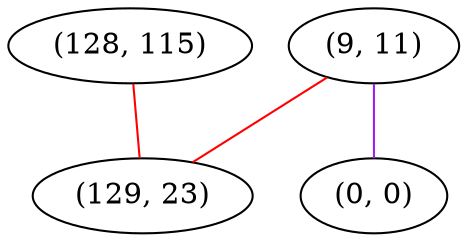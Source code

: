 graph "" {
"(128, 115)";
"(9, 11)";
"(0, 0)";
"(129, 23)";
"(128, 115)" -- "(129, 23)"  [color=red, key=0, weight=1];
"(9, 11)" -- "(0, 0)"  [color=purple, key=0, weight=4];
"(9, 11)" -- "(129, 23)"  [color=red, key=0, weight=1];
}
